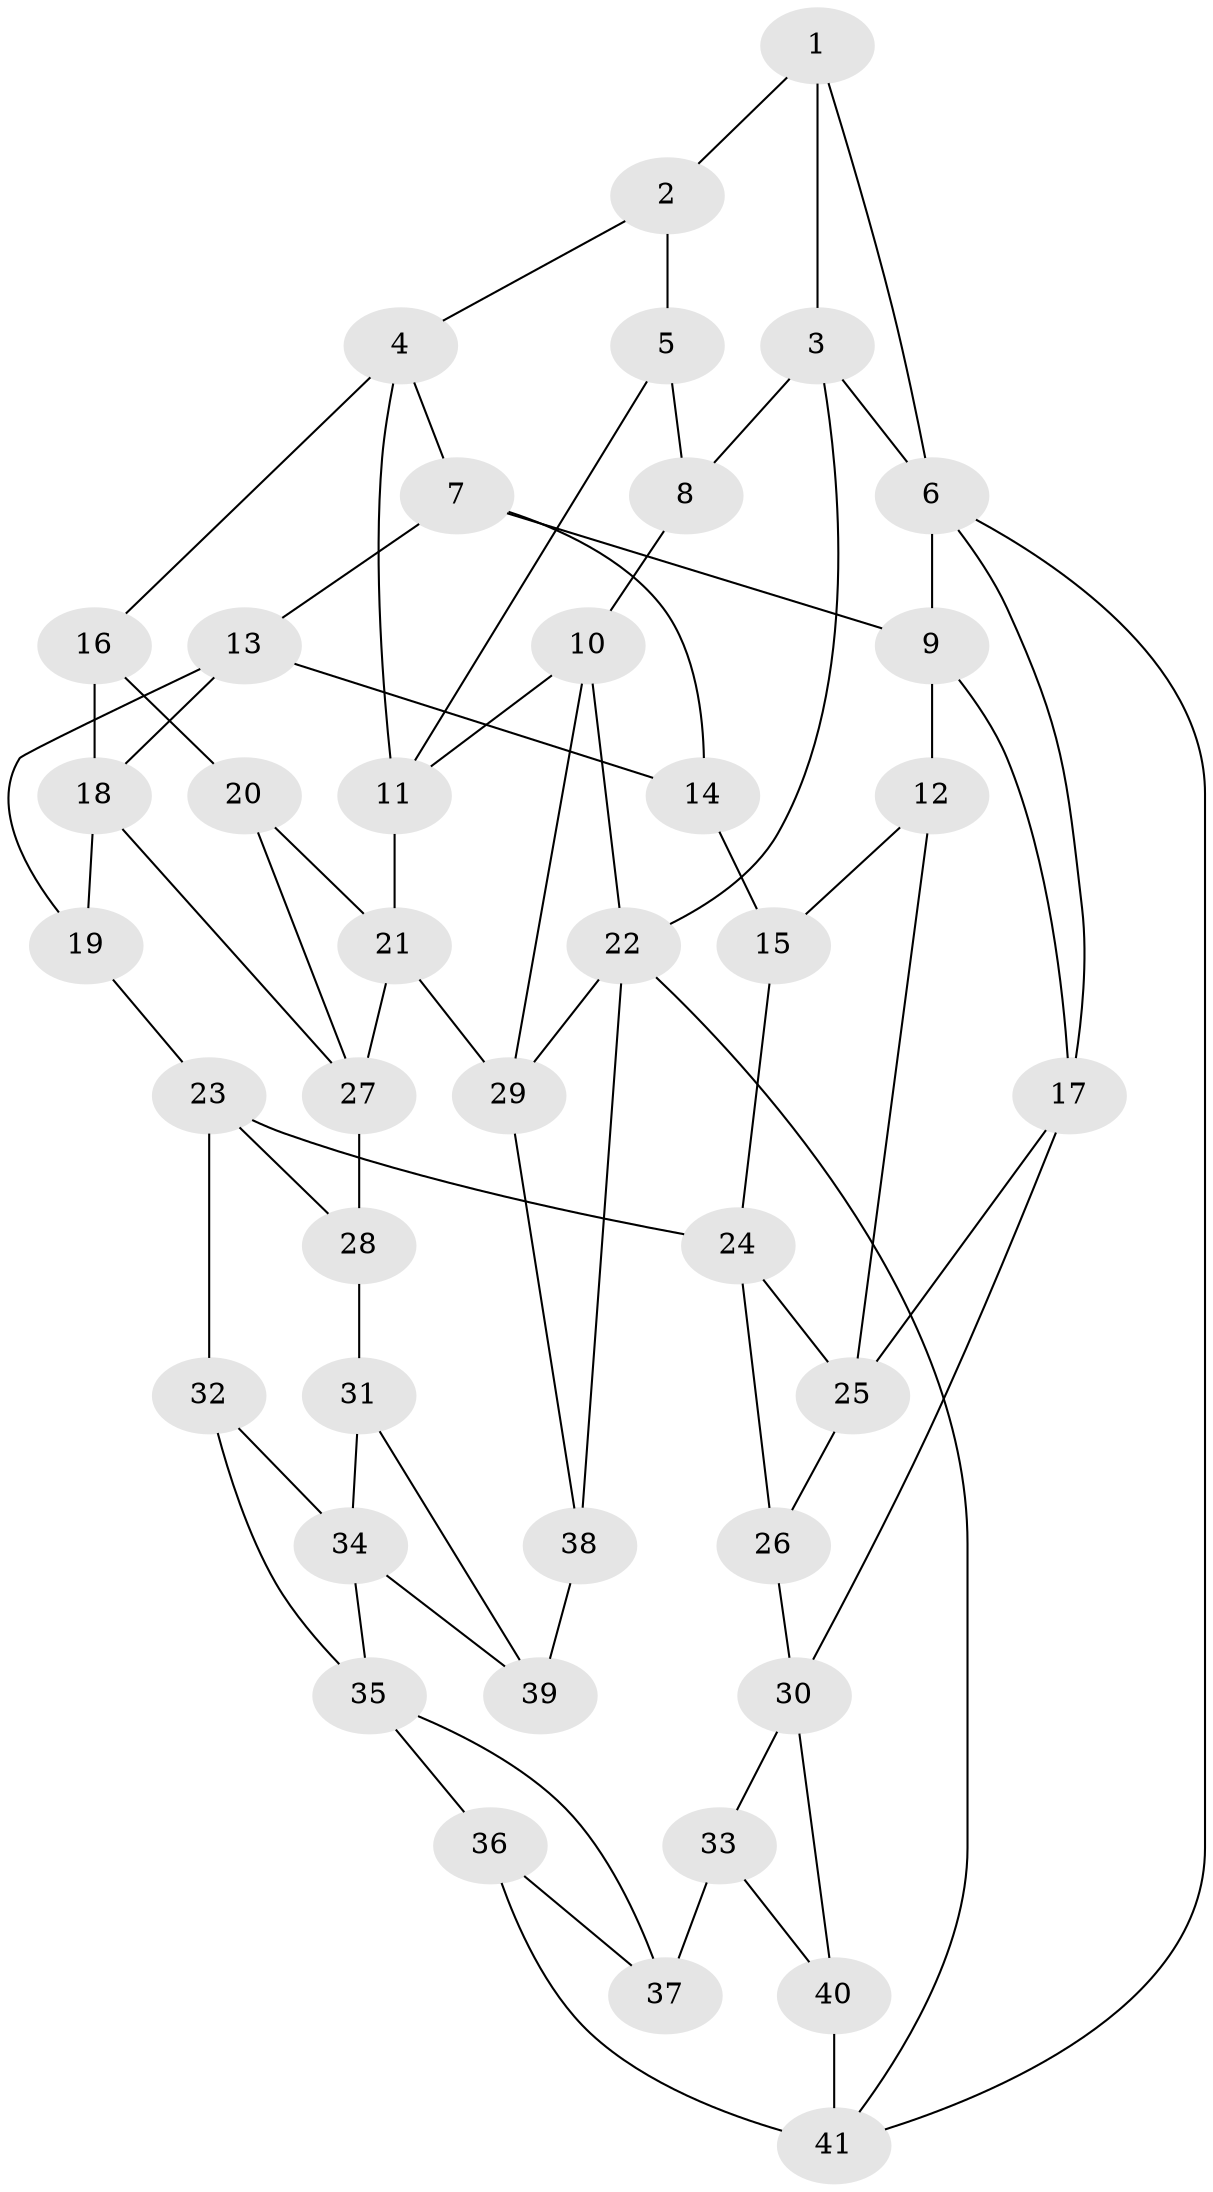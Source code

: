 // original degree distribution, {3: 0.024390243902439025, 4: 0.2682926829268293, 5: 0.4634146341463415, 6: 0.24390243902439024}
// Generated by graph-tools (version 1.1) at 2025/03/03/09/25 03:03:29]
// undirected, 41 vertices, 73 edges
graph export_dot {
graph [start="1"]
  node [color=gray90,style=filled];
  1;
  2;
  3;
  4;
  5;
  6;
  7;
  8;
  9;
  10;
  11;
  12;
  13;
  14;
  15;
  16;
  17;
  18;
  19;
  20;
  21;
  22;
  23;
  24;
  25;
  26;
  27;
  28;
  29;
  30;
  31;
  32;
  33;
  34;
  35;
  36;
  37;
  38;
  39;
  40;
  41;
  1 -- 2 [weight=1.0];
  1 -- 3 [weight=1.0];
  1 -- 6 [weight=1.0];
  2 -- 4 [weight=1.0];
  2 -- 5 [weight=1.0];
  3 -- 6 [weight=1.0];
  3 -- 8 [weight=1.0];
  3 -- 22 [weight=1.0];
  4 -- 7 [weight=1.0];
  4 -- 11 [weight=1.0];
  4 -- 16 [weight=1.0];
  5 -- 8 [weight=2.0];
  5 -- 11 [weight=1.0];
  6 -- 9 [weight=1.0];
  6 -- 17 [weight=1.0];
  6 -- 41 [weight=1.0];
  7 -- 9 [weight=1.0];
  7 -- 13 [weight=1.0];
  7 -- 14 [weight=1.0];
  8 -- 10 [weight=1.0];
  9 -- 12 [weight=1.0];
  9 -- 17 [weight=1.0];
  10 -- 11 [weight=1.0];
  10 -- 22 [weight=1.0];
  10 -- 29 [weight=1.0];
  11 -- 21 [weight=1.0];
  12 -- 15 [weight=1.0];
  12 -- 25 [weight=1.0];
  13 -- 14 [weight=1.0];
  13 -- 18 [weight=1.0];
  13 -- 19 [weight=1.0];
  14 -- 15 [weight=2.0];
  15 -- 24 [weight=1.0];
  16 -- 18 [weight=1.0];
  16 -- 20 [weight=2.0];
  17 -- 25 [weight=1.0];
  17 -- 30 [weight=1.0];
  18 -- 19 [weight=1.0];
  18 -- 27 [weight=1.0];
  19 -- 23 [weight=1.0];
  20 -- 21 [weight=1.0];
  20 -- 27 [weight=1.0];
  21 -- 27 [weight=1.0];
  21 -- 29 [weight=1.0];
  22 -- 29 [weight=1.0];
  22 -- 38 [weight=1.0];
  22 -- 41 [weight=1.0];
  23 -- 24 [weight=1.0];
  23 -- 28 [weight=1.0];
  23 -- 32 [weight=1.0];
  24 -- 25 [weight=1.0];
  24 -- 26 [weight=1.0];
  25 -- 26 [weight=1.0];
  26 -- 30 [weight=1.0];
  27 -- 28 [weight=1.0];
  28 -- 31 [weight=2.0];
  29 -- 38 [weight=1.0];
  30 -- 33 [weight=1.0];
  30 -- 40 [weight=1.0];
  31 -- 34 [weight=1.0];
  31 -- 39 [weight=1.0];
  32 -- 34 [weight=1.0];
  32 -- 35 [weight=1.0];
  33 -- 37 [weight=2.0];
  33 -- 40 [weight=1.0];
  34 -- 35 [weight=1.0];
  34 -- 39 [weight=1.0];
  35 -- 36 [weight=1.0];
  35 -- 37 [weight=1.0];
  36 -- 37 [weight=1.0];
  36 -- 41 [weight=1.0];
  38 -- 39 [weight=2.0];
  40 -- 41 [weight=2.0];
}
